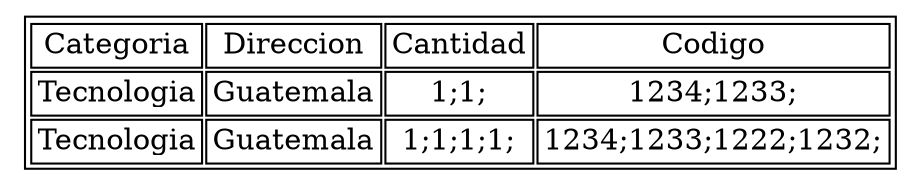 digraph dot{
n[shape=none label=<<table><tr>
<td>Categoria</td>
<td>Direccion</td>
<td>Cantidad</td>
<td>Codigo</td>
</tr>
<tr>
<td>
Tecnologia</td>
<td>
Guatemala</td>
<td>
1;1;</td>
<td>
1234;1233;</td>

</tr>

<tr>
<td>
Tecnologia</td>
<td>
Guatemala</td>
<td>
1;1;1;1;</td>
<td>
1234;1233;1222;1232;</td>

</tr>
</table>>];
}